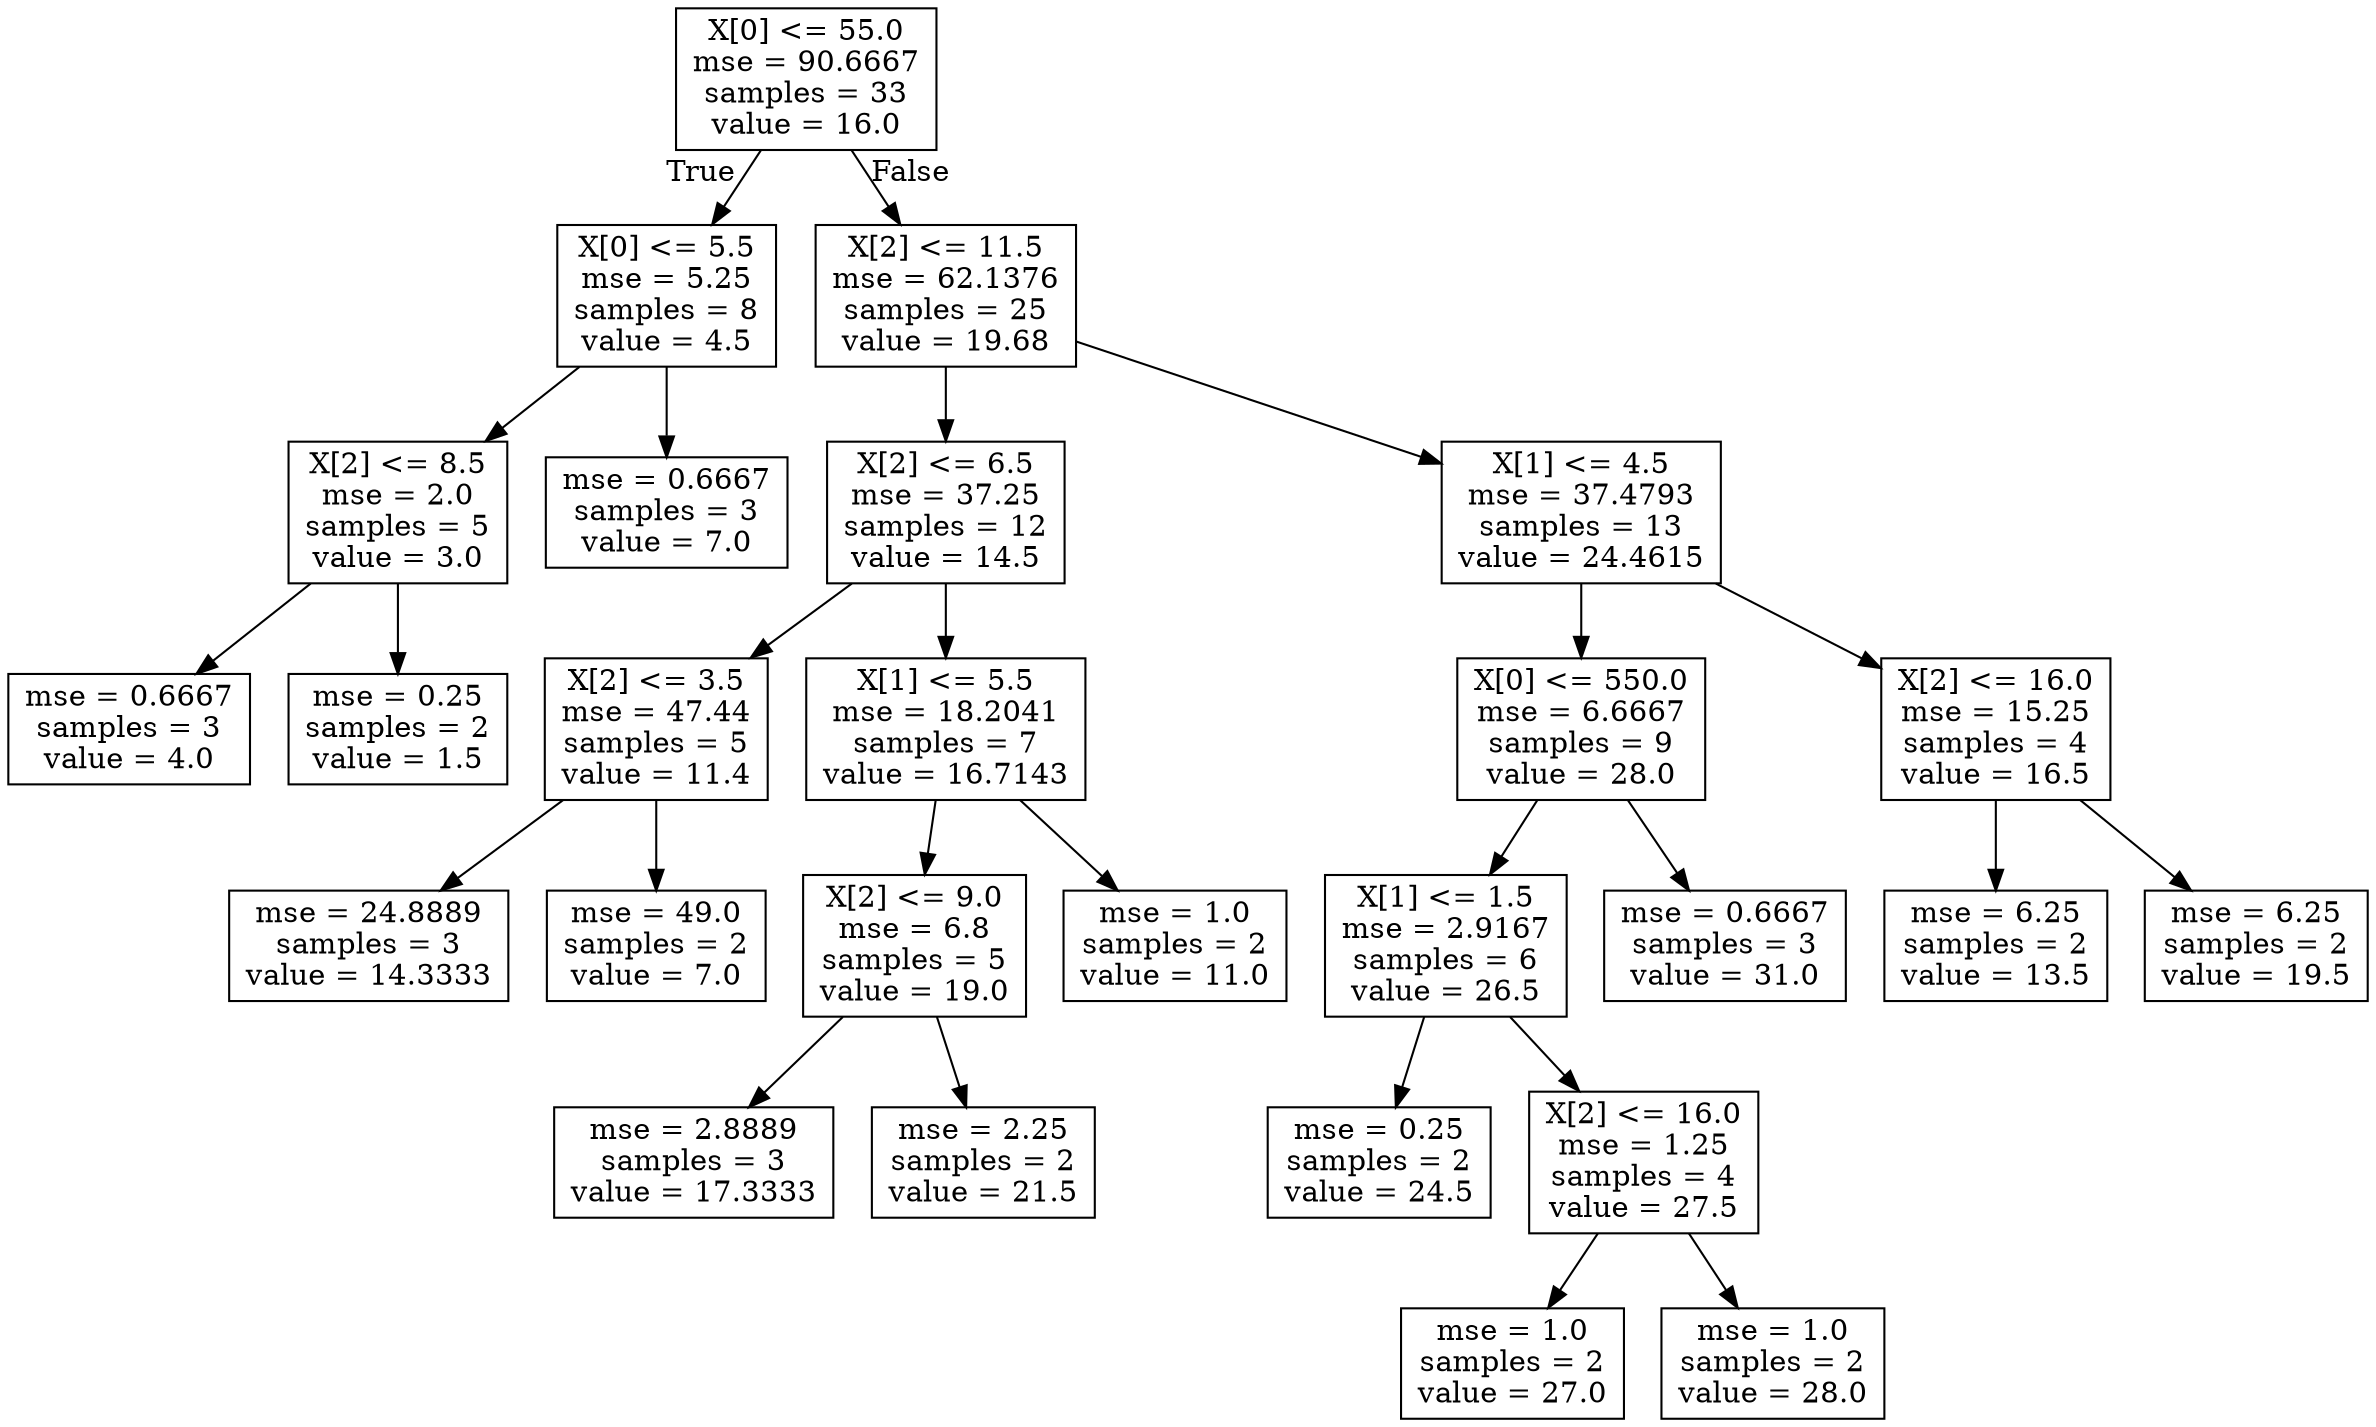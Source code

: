 digraph Tree {
node [shape=box] ;
0 [label="X[0] <= 55.0\nmse = 90.6667\nsamples = 33\nvalue = 16.0"] ;
1 [label="X[0] <= 5.5\nmse = 5.25\nsamples = 8\nvalue = 4.5"] ;
0 -> 1 [labeldistance=2.5, labelangle=45, headlabel="True"] ;
2 [label="X[2] <= 8.5\nmse = 2.0\nsamples = 5\nvalue = 3.0"] ;
1 -> 2 ;
3 [label="mse = 0.6667\nsamples = 3\nvalue = 4.0"] ;
2 -> 3 ;
4 [label="mse = 0.25\nsamples = 2\nvalue = 1.5"] ;
2 -> 4 ;
5 [label="mse = 0.6667\nsamples = 3\nvalue = 7.0"] ;
1 -> 5 ;
6 [label="X[2] <= 11.5\nmse = 62.1376\nsamples = 25\nvalue = 19.68"] ;
0 -> 6 [labeldistance=2.5, labelangle=-45, headlabel="False"] ;
7 [label="X[2] <= 6.5\nmse = 37.25\nsamples = 12\nvalue = 14.5"] ;
6 -> 7 ;
8 [label="X[2] <= 3.5\nmse = 47.44\nsamples = 5\nvalue = 11.4"] ;
7 -> 8 ;
9 [label="mse = 24.8889\nsamples = 3\nvalue = 14.3333"] ;
8 -> 9 ;
10 [label="mse = 49.0\nsamples = 2\nvalue = 7.0"] ;
8 -> 10 ;
11 [label="X[1] <= 5.5\nmse = 18.2041\nsamples = 7\nvalue = 16.7143"] ;
7 -> 11 ;
12 [label="X[2] <= 9.0\nmse = 6.8\nsamples = 5\nvalue = 19.0"] ;
11 -> 12 ;
13 [label="mse = 2.8889\nsamples = 3\nvalue = 17.3333"] ;
12 -> 13 ;
14 [label="mse = 2.25\nsamples = 2\nvalue = 21.5"] ;
12 -> 14 ;
15 [label="mse = 1.0\nsamples = 2\nvalue = 11.0"] ;
11 -> 15 ;
16 [label="X[1] <= 4.5\nmse = 37.4793\nsamples = 13\nvalue = 24.4615"] ;
6 -> 16 ;
17 [label="X[0] <= 550.0\nmse = 6.6667\nsamples = 9\nvalue = 28.0"] ;
16 -> 17 ;
18 [label="X[1] <= 1.5\nmse = 2.9167\nsamples = 6\nvalue = 26.5"] ;
17 -> 18 ;
19 [label="mse = 0.25\nsamples = 2\nvalue = 24.5"] ;
18 -> 19 ;
20 [label="X[2] <= 16.0\nmse = 1.25\nsamples = 4\nvalue = 27.5"] ;
18 -> 20 ;
21 [label="mse = 1.0\nsamples = 2\nvalue = 27.0"] ;
20 -> 21 ;
22 [label="mse = 1.0\nsamples = 2\nvalue = 28.0"] ;
20 -> 22 ;
23 [label="mse = 0.6667\nsamples = 3\nvalue = 31.0"] ;
17 -> 23 ;
24 [label="X[2] <= 16.0\nmse = 15.25\nsamples = 4\nvalue = 16.5"] ;
16 -> 24 ;
25 [label="mse = 6.25\nsamples = 2\nvalue = 13.5"] ;
24 -> 25 ;
26 [label="mse = 6.25\nsamples = 2\nvalue = 19.5"] ;
24 -> 26 ;
}